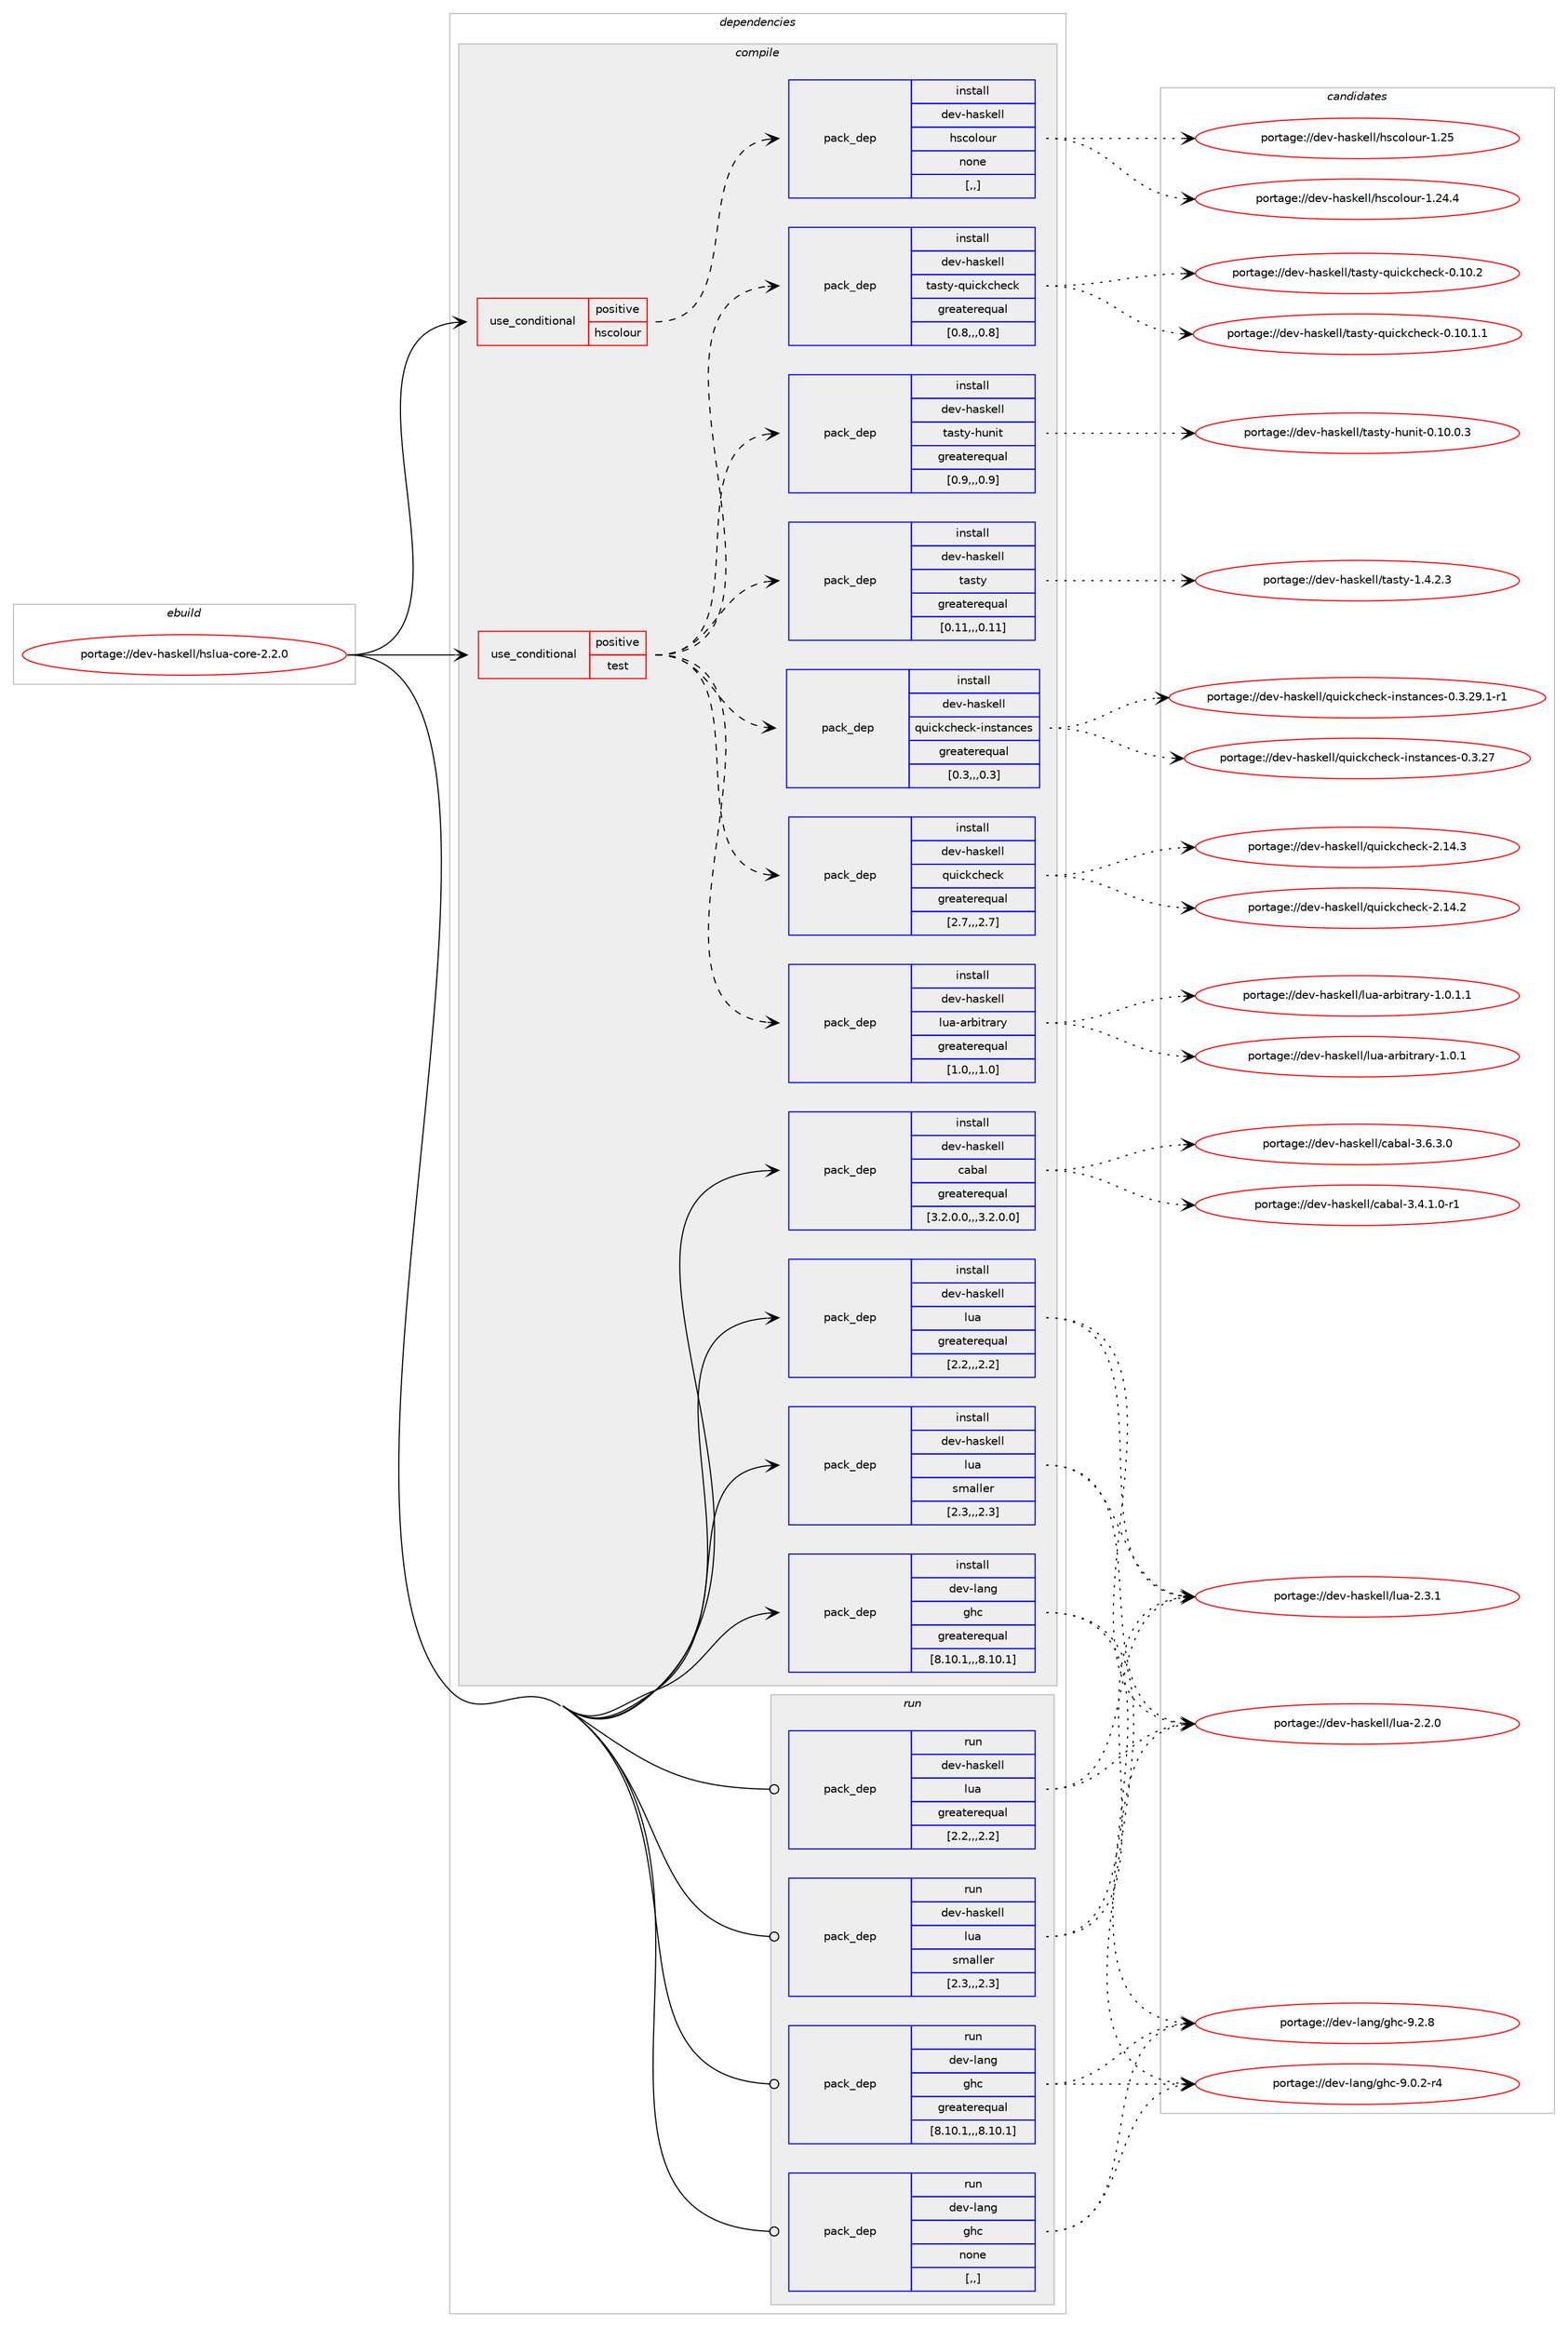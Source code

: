 digraph prolog {

# *************
# Graph options
# *************

newrank=true;
concentrate=true;
compound=true;
graph [rankdir=LR,fontname=Helvetica,fontsize=10,ranksep=1.5];#, ranksep=2.5, nodesep=0.2];
edge  [arrowhead=vee];
node  [fontname=Helvetica,fontsize=10];

# **********
# The ebuild
# **********

subgraph cluster_leftcol {
color=gray;
label=<<i>ebuild</i>>;
id [label="portage://dev-haskell/hslua-core-2.2.0", color=red, width=4, href="../dev-haskell/hslua-core-2.2.0.svg"];
}

# ****************
# The dependencies
# ****************

subgraph cluster_midcol {
color=gray;
label=<<i>dependencies</i>>;
subgraph cluster_compile {
fillcolor="#eeeeee";
style=filled;
label=<<i>compile</i>>;
subgraph cond20505 {
dependency81721 [label=<<TABLE BORDER="0" CELLBORDER="1" CELLSPACING="0" CELLPADDING="4"><TR><TD ROWSPAN="3" CELLPADDING="10">use_conditional</TD></TR><TR><TD>positive</TD></TR><TR><TD>hscolour</TD></TR></TABLE>>, shape=none, color=red];
subgraph pack60219 {
dependency81722 [label=<<TABLE BORDER="0" CELLBORDER="1" CELLSPACING="0" CELLPADDING="4" WIDTH="220"><TR><TD ROWSPAN="6" CELLPADDING="30">pack_dep</TD></TR><TR><TD WIDTH="110">install</TD></TR><TR><TD>dev-haskell</TD></TR><TR><TD>hscolour</TD></TR><TR><TD>none</TD></TR><TR><TD>[,,]</TD></TR></TABLE>>, shape=none, color=blue];
}
dependency81721:e -> dependency81722:w [weight=20,style="dashed",arrowhead="vee"];
}
id:e -> dependency81721:w [weight=20,style="solid",arrowhead="vee"];
subgraph cond20506 {
dependency81723 [label=<<TABLE BORDER="0" CELLBORDER="1" CELLSPACING="0" CELLPADDING="4"><TR><TD ROWSPAN="3" CELLPADDING="10">use_conditional</TD></TR><TR><TD>positive</TD></TR><TR><TD>test</TD></TR></TABLE>>, shape=none, color=red];
subgraph pack60220 {
dependency81724 [label=<<TABLE BORDER="0" CELLBORDER="1" CELLSPACING="0" CELLPADDING="4" WIDTH="220"><TR><TD ROWSPAN="6" CELLPADDING="30">pack_dep</TD></TR><TR><TD WIDTH="110">install</TD></TR><TR><TD>dev-haskell</TD></TR><TR><TD>lua-arbitrary</TD></TR><TR><TD>greaterequal</TD></TR><TR><TD>[1.0,,,1.0]</TD></TR></TABLE>>, shape=none, color=blue];
}
dependency81723:e -> dependency81724:w [weight=20,style="dashed",arrowhead="vee"];
subgraph pack60221 {
dependency81725 [label=<<TABLE BORDER="0" CELLBORDER="1" CELLSPACING="0" CELLPADDING="4" WIDTH="220"><TR><TD ROWSPAN="6" CELLPADDING="30">pack_dep</TD></TR><TR><TD WIDTH="110">install</TD></TR><TR><TD>dev-haskell</TD></TR><TR><TD>quickcheck</TD></TR><TR><TD>greaterequal</TD></TR><TR><TD>[2.7,,,2.7]</TD></TR></TABLE>>, shape=none, color=blue];
}
dependency81723:e -> dependency81725:w [weight=20,style="dashed",arrowhead="vee"];
subgraph pack60222 {
dependency81726 [label=<<TABLE BORDER="0" CELLBORDER="1" CELLSPACING="0" CELLPADDING="4" WIDTH="220"><TR><TD ROWSPAN="6" CELLPADDING="30">pack_dep</TD></TR><TR><TD WIDTH="110">install</TD></TR><TR><TD>dev-haskell</TD></TR><TR><TD>quickcheck-instances</TD></TR><TR><TD>greaterequal</TD></TR><TR><TD>[0.3,,,0.3]</TD></TR></TABLE>>, shape=none, color=blue];
}
dependency81723:e -> dependency81726:w [weight=20,style="dashed",arrowhead="vee"];
subgraph pack60223 {
dependency81727 [label=<<TABLE BORDER="0" CELLBORDER="1" CELLSPACING="0" CELLPADDING="4" WIDTH="220"><TR><TD ROWSPAN="6" CELLPADDING="30">pack_dep</TD></TR><TR><TD WIDTH="110">install</TD></TR><TR><TD>dev-haskell</TD></TR><TR><TD>tasty</TD></TR><TR><TD>greaterequal</TD></TR><TR><TD>[0.11,,,0.11]</TD></TR></TABLE>>, shape=none, color=blue];
}
dependency81723:e -> dependency81727:w [weight=20,style="dashed",arrowhead="vee"];
subgraph pack60224 {
dependency81728 [label=<<TABLE BORDER="0" CELLBORDER="1" CELLSPACING="0" CELLPADDING="4" WIDTH="220"><TR><TD ROWSPAN="6" CELLPADDING="30">pack_dep</TD></TR><TR><TD WIDTH="110">install</TD></TR><TR><TD>dev-haskell</TD></TR><TR><TD>tasty-hunit</TD></TR><TR><TD>greaterequal</TD></TR><TR><TD>[0.9,,,0.9]</TD></TR></TABLE>>, shape=none, color=blue];
}
dependency81723:e -> dependency81728:w [weight=20,style="dashed",arrowhead="vee"];
subgraph pack60225 {
dependency81729 [label=<<TABLE BORDER="0" CELLBORDER="1" CELLSPACING="0" CELLPADDING="4" WIDTH="220"><TR><TD ROWSPAN="6" CELLPADDING="30">pack_dep</TD></TR><TR><TD WIDTH="110">install</TD></TR><TR><TD>dev-haskell</TD></TR><TR><TD>tasty-quickcheck</TD></TR><TR><TD>greaterequal</TD></TR><TR><TD>[0.8,,,0.8]</TD></TR></TABLE>>, shape=none, color=blue];
}
dependency81723:e -> dependency81729:w [weight=20,style="dashed",arrowhead="vee"];
}
id:e -> dependency81723:w [weight=20,style="solid",arrowhead="vee"];
subgraph pack60226 {
dependency81730 [label=<<TABLE BORDER="0" CELLBORDER="1" CELLSPACING="0" CELLPADDING="4" WIDTH="220"><TR><TD ROWSPAN="6" CELLPADDING="30">pack_dep</TD></TR><TR><TD WIDTH="110">install</TD></TR><TR><TD>dev-haskell</TD></TR><TR><TD>cabal</TD></TR><TR><TD>greaterequal</TD></TR><TR><TD>[3.2.0.0,,,3.2.0.0]</TD></TR></TABLE>>, shape=none, color=blue];
}
id:e -> dependency81730:w [weight=20,style="solid",arrowhead="vee"];
subgraph pack60227 {
dependency81731 [label=<<TABLE BORDER="0" CELLBORDER="1" CELLSPACING="0" CELLPADDING="4" WIDTH="220"><TR><TD ROWSPAN="6" CELLPADDING="30">pack_dep</TD></TR><TR><TD WIDTH="110">install</TD></TR><TR><TD>dev-haskell</TD></TR><TR><TD>lua</TD></TR><TR><TD>greaterequal</TD></TR><TR><TD>[2.2,,,2.2]</TD></TR></TABLE>>, shape=none, color=blue];
}
id:e -> dependency81731:w [weight=20,style="solid",arrowhead="vee"];
subgraph pack60228 {
dependency81732 [label=<<TABLE BORDER="0" CELLBORDER="1" CELLSPACING="0" CELLPADDING="4" WIDTH="220"><TR><TD ROWSPAN="6" CELLPADDING="30">pack_dep</TD></TR><TR><TD WIDTH="110">install</TD></TR><TR><TD>dev-haskell</TD></TR><TR><TD>lua</TD></TR><TR><TD>smaller</TD></TR><TR><TD>[2.3,,,2.3]</TD></TR></TABLE>>, shape=none, color=blue];
}
id:e -> dependency81732:w [weight=20,style="solid",arrowhead="vee"];
subgraph pack60229 {
dependency81733 [label=<<TABLE BORDER="0" CELLBORDER="1" CELLSPACING="0" CELLPADDING="4" WIDTH="220"><TR><TD ROWSPAN="6" CELLPADDING="30">pack_dep</TD></TR><TR><TD WIDTH="110">install</TD></TR><TR><TD>dev-lang</TD></TR><TR><TD>ghc</TD></TR><TR><TD>greaterequal</TD></TR><TR><TD>[8.10.1,,,8.10.1]</TD></TR></TABLE>>, shape=none, color=blue];
}
id:e -> dependency81733:w [weight=20,style="solid",arrowhead="vee"];
}
subgraph cluster_compileandrun {
fillcolor="#eeeeee";
style=filled;
label=<<i>compile and run</i>>;
}
subgraph cluster_run {
fillcolor="#eeeeee";
style=filled;
label=<<i>run</i>>;
subgraph pack60230 {
dependency81734 [label=<<TABLE BORDER="0" CELLBORDER="1" CELLSPACING="0" CELLPADDING="4" WIDTH="220"><TR><TD ROWSPAN="6" CELLPADDING="30">pack_dep</TD></TR><TR><TD WIDTH="110">run</TD></TR><TR><TD>dev-haskell</TD></TR><TR><TD>lua</TD></TR><TR><TD>greaterequal</TD></TR><TR><TD>[2.2,,,2.2]</TD></TR></TABLE>>, shape=none, color=blue];
}
id:e -> dependency81734:w [weight=20,style="solid",arrowhead="odot"];
subgraph pack60231 {
dependency81735 [label=<<TABLE BORDER="0" CELLBORDER="1" CELLSPACING="0" CELLPADDING="4" WIDTH="220"><TR><TD ROWSPAN="6" CELLPADDING="30">pack_dep</TD></TR><TR><TD WIDTH="110">run</TD></TR><TR><TD>dev-haskell</TD></TR><TR><TD>lua</TD></TR><TR><TD>smaller</TD></TR><TR><TD>[2.3,,,2.3]</TD></TR></TABLE>>, shape=none, color=blue];
}
id:e -> dependency81735:w [weight=20,style="solid",arrowhead="odot"];
subgraph pack60232 {
dependency81736 [label=<<TABLE BORDER="0" CELLBORDER="1" CELLSPACING="0" CELLPADDING="4" WIDTH="220"><TR><TD ROWSPAN="6" CELLPADDING="30">pack_dep</TD></TR><TR><TD WIDTH="110">run</TD></TR><TR><TD>dev-lang</TD></TR><TR><TD>ghc</TD></TR><TR><TD>greaterequal</TD></TR><TR><TD>[8.10.1,,,8.10.1]</TD></TR></TABLE>>, shape=none, color=blue];
}
id:e -> dependency81736:w [weight=20,style="solid",arrowhead="odot"];
subgraph pack60233 {
dependency81737 [label=<<TABLE BORDER="0" CELLBORDER="1" CELLSPACING="0" CELLPADDING="4" WIDTH="220"><TR><TD ROWSPAN="6" CELLPADDING="30">pack_dep</TD></TR><TR><TD WIDTH="110">run</TD></TR><TR><TD>dev-lang</TD></TR><TR><TD>ghc</TD></TR><TR><TD>none</TD></TR><TR><TD>[,,]</TD></TR></TABLE>>, shape=none, color=blue];
}
id:e -> dependency81737:w [weight=20,style="solid",arrowhead="odot"];
}
}

# **************
# The candidates
# **************

subgraph cluster_choices {
rank=same;
color=gray;
label=<<i>candidates</i>>;

subgraph choice60219 {
color=black;
nodesep=1;
choice100101118451049711510710110810847104115991111081111171144549465053 [label="portage://dev-haskell/hscolour-1.25", color=red, width=4,href="../dev-haskell/hscolour-1.25.svg"];
choice1001011184510497115107101108108471041159911110811111711445494650524652 [label="portage://dev-haskell/hscolour-1.24.4", color=red, width=4,href="../dev-haskell/hscolour-1.24.4.svg"];
dependency81722:e -> choice100101118451049711510710110810847104115991111081111171144549465053:w [style=dotted,weight="100"];
dependency81722:e -> choice1001011184510497115107101108108471041159911110811111711445494650524652:w [style=dotted,weight="100"];
}
subgraph choice60220 {
color=black;
nodesep=1;
choice10010111845104971151071011081084710811797459711498105116114971141214549464846494649 [label="portage://dev-haskell/lua-arbitrary-1.0.1.1", color=red, width=4,href="../dev-haskell/lua-arbitrary-1.0.1.1.svg"];
choice1001011184510497115107101108108471081179745971149810511611497114121454946484649 [label="portage://dev-haskell/lua-arbitrary-1.0.1", color=red, width=4,href="../dev-haskell/lua-arbitrary-1.0.1.svg"];
dependency81724:e -> choice10010111845104971151071011081084710811797459711498105116114971141214549464846494649:w [style=dotted,weight="100"];
dependency81724:e -> choice1001011184510497115107101108108471081179745971149810511611497114121454946484649:w [style=dotted,weight="100"];
}
subgraph choice60221 {
color=black;
nodesep=1;
choice10010111845104971151071011081084711311710599107991041019910745504649524651 [label="portage://dev-haskell/quickcheck-2.14.3", color=red, width=4,href="../dev-haskell/quickcheck-2.14.3.svg"];
choice10010111845104971151071011081084711311710599107991041019910745504649524650 [label="portage://dev-haskell/quickcheck-2.14.2", color=red, width=4,href="../dev-haskell/quickcheck-2.14.2.svg"];
dependency81725:e -> choice10010111845104971151071011081084711311710599107991041019910745504649524651:w [style=dotted,weight="100"];
dependency81725:e -> choice10010111845104971151071011081084711311710599107991041019910745504649524650:w [style=dotted,weight="100"];
}
subgraph choice60222 {
color=black;
nodesep=1;
choice1001011184510497115107101108108471131171059910799104101991074510511011511697110991011154548465146505746494511449 [label="portage://dev-haskell/quickcheck-instances-0.3.29.1-r1", color=red, width=4,href="../dev-haskell/quickcheck-instances-0.3.29.1-r1.svg"];
choice10010111845104971151071011081084711311710599107991041019910745105110115116971109910111545484651465055 [label="portage://dev-haskell/quickcheck-instances-0.3.27", color=red, width=4,href="../dev-haskell/quickcheck-instances-0.3.27.svg"];
dependency81726:e -> choice1001011184510497115107101108108471131171059910799104101991074510511011511697110991011154548465146505746494511449:w [style=dotted,weight="100"];
dependency81726:e -> choice10010111845104971151071011081084711311710599107991041019910745105110115116971109910111545484651465055:w [style=dotted,weight="100"];
}
subgraph choice60223 {
color=black;
nodesep=1;
choice100101118451049711510710110810847116971151161214549465246504651 [label="portage://dev-haskell/tasty-1.4.2.3", color=red, width=4,href="../dev-haskell/tasty-1.4.2.3.svg"];
dependency81727:e -> choice100101118451049711510710110810847116971151161214549465246504651:w [style=dotted,weight="100"];
}
subgraph choice60224 {
color=black;
nodesep=1;
choice1001011184510497115107101108108471169711511612145104117110105116454846494846484651 [label="portage://dev-haskell/tasty-hunit-0.10.0.3", color=red, width=4,href="../dev-haskell/tasty-hunit-0.10.0.3.svg"];
dependency81728:e -> choice1001011184510497115107101108108471169711511612145104117110105116454846494846484651:w [style=dotted,weight="100"];
}
subgraph choice60225 {
color=black;
nodesep=1;
choice100101118451049711510710110810847116971151161214511311710599107991041019910745484649484650 [label="portage://dev-haskell/tasty-quickcheck-0.10.2", color=red, width=4,href="../dev-haskell/tasty-quickcheck-0.10.2.svg"];
choice1001011184510497115107101108108471169711511612145113117105991079910410199107454846494846494649 [label="portage://dev-haskell/tasty-quickcheck-0.10.1.1", color=red, width=4,href="../dev-haskell/tasty-quickcheck-0.10.1.1.svg"];
dependency81729:e -> choice100101118451049711510710110810847116971151161214511311710599107991041019910745484649484650:w [style=dotted,weight="100"];
dependency81729:e -> choice1001011184510497115107101108108471169711511612145113117105991079910410199107454846494846494649:w [style=dotted,weight="100"];
}
subgraph choice60226 {
color=black;
nodesep=1;
choice100101118451049711510710110810847999798971084551465446514648 [label="portage://dev-haskell/cabal-3.6.3.0", color=red, width=4,href="../dev-haskell/cabal-3.6.3.0.svg"];
choice1001011184510497115107101108108479997989710845514652464946484511449 [label="portage://dev-haskell/cabal-3.4.1.0-r1", color=red, width=4,href="../dev-haskell/cabal-3.4.1.0-r1.svg"];
dependency81730:e -> choice100101118451049711510710110810847999798971084551465446514648:w [style=dotted,weight="100"];
dependency81730:e -> choice1001011184510497115107101108108479997989710845514652464946484511449:w [style=dotted,weight="100"];
}
subgraph choice60227 {
color=black;
nodesep=1;
choice10010111845104971151071011081084710811797455046514649 [label="portage://dev-haskell/lua-2.3.1", color=red, width=4,href="../dev-haskell/lua-2.3.1.svg"];
choice10010111845104971151071011081084710811797455046504648 [label="portage://dev-haskell/lua-2.2.0", color=red, width=4,href="../dev-haskell/lua-2.2.0.svg"];
dependency81731:e -> choice10010111845104971151071011081084710811797455046514649:w [style=dotted,weight="100"];
dependency81731:e -> choice10010111845104971151071011081084710811797455046504648:w [style=dotted,weight="100"];
}
subgraph choice60228 {
color=black;
nodesep=1;
choice10010111845104971151071011081084710811797455046514649 [label="portage://dev-haskell/lua-2.3.1", color=red, width=4,href="../dev-haskell/lua-2.3.1.svg"];
choice10010111845104971151071011081084710811797455046504648 [label="portage://dev-haskell/lua-2.2.0", color=red, width=4,href="../dev-haskell/lua-2.2.0.svg"];
dependency81732:e -> choice10010111845104971151071011081084710811797455046514649:w [style=dotted,weight="100"];
dependency81732:e -> choice10010111845104971151071011081084710811797455046504648:w [style=dotted,weight="100"];
}
subgraph choice60229 {
color=black;
nodesep=1;
choice10010111845108971101034710310499455746504656 [label="portage://dev-lang/ghc-9.2.8", color=red, width=4,href="../dev-lang/ghc-9.2.8.svg"];
choice100101118451089711010347103104994557464846504511452 [label="portage://dev-lang/ghc-9.0.2-r4", color=red, width=4,href="../dev-lang/ghc-9.0.2-r4.svg"];
dependency81733:e -> choice10010111845108971101034710310499455746504656:w [style=dotted,weight="100"];
dependency81733:e -> choice100101118451089711010347103104994557464846504511452:w [style=dotted,weight="100"];
}
subgraph choice60230 {
color=black;
nodesep=1;
choice10010111845104971151071011081084710811797455046514649 [label="portage://dev-haskell/lua-2.3.1", color=red, width=4,href="../dev-haskell/lua-2.3.1.svg"];
choice10010111845104971151071011081084710811797455046504648 [label="portage://dev-haskell/lua-2.2.0", color=red, width=4,href="../dev-haskell/lua-2.2.0.svg"];
dependency81734:e -> choice10010111845104971151071011081084710811797455046514649:w [style=dotted,weight="100"];
dependency81734:e -> choice10010111845104971151071011081084710811797455046504648:w [style=dotted,weight="100"];
}
subgraph choice60231 {
color=black;
nodesep=1;
choice10010111845104971151071011081084710811797455046514649 [label="portage://dev-haskell/lua-2.3.1", color=red, width=4,href="../dev-haskell/lua-2.3.1.svg"];
choice10010111845104971151071011081084710811797455046504648 [label="portage://dev-haskell/lua-2.2.0", color=red, width=4,href="../dev-haskell/lua-2.2.0.svg"];
dependency81735:e -> choice10010111845104971151071011081084710811797455046514649:w [style=dotted,weight="100"];
dependency81735:e -> choice10010111845104971151071011081084710811797455046504648:w [style=dotted,weight="100"];
}
subgraph choice60232 {
color=black;
nodesep=1;
choice10010111845108971101034710310499455746504656 [label="portage://dev-lang/ghc-9.2.8", color=red, width=4,href="../dev-lang/ghc-9.2.8.svg"];
choice100101118451089711010347103104994557464846504511452 [label="portage://dev-lang/ghc-9.0.2-r4", color=red, width=4,href="../dev-lang/ghc-9.0.2-r4.svg"];
dependency81736:e -> choice10010111845108971101034710310499455746504656:w [style=dotted,weight="100"];
dependency81736:e -> choice100101118451089711010347103104994557464846504511452:w [style=dotted,weight="100"];
}
subgraph choice60233 {
color=black;
nodesep=1;
choice10010111845108971101034710310499455746504656 [label="portage://dev-lang/ghc-9.2.8", color=red, width=4,href="../dev-lang/ghc-9.2.8.svg"];
choice100101118451089711010347103104994557464846504511452 [label="portage://dev-lang/ghc-9.0.2-r4", color=red, width=4,href="../dev-lang/ghc-9.0.2-r4.svg"];
dependency81737:e -> choice10010111845108971101034710310499455746504656:w [style=dotted,weight="100"];
dependency81737:e -> choice100101118451089711010347103104994557464846504511452:w [style=dotted,weight="100"];
}
}

}
